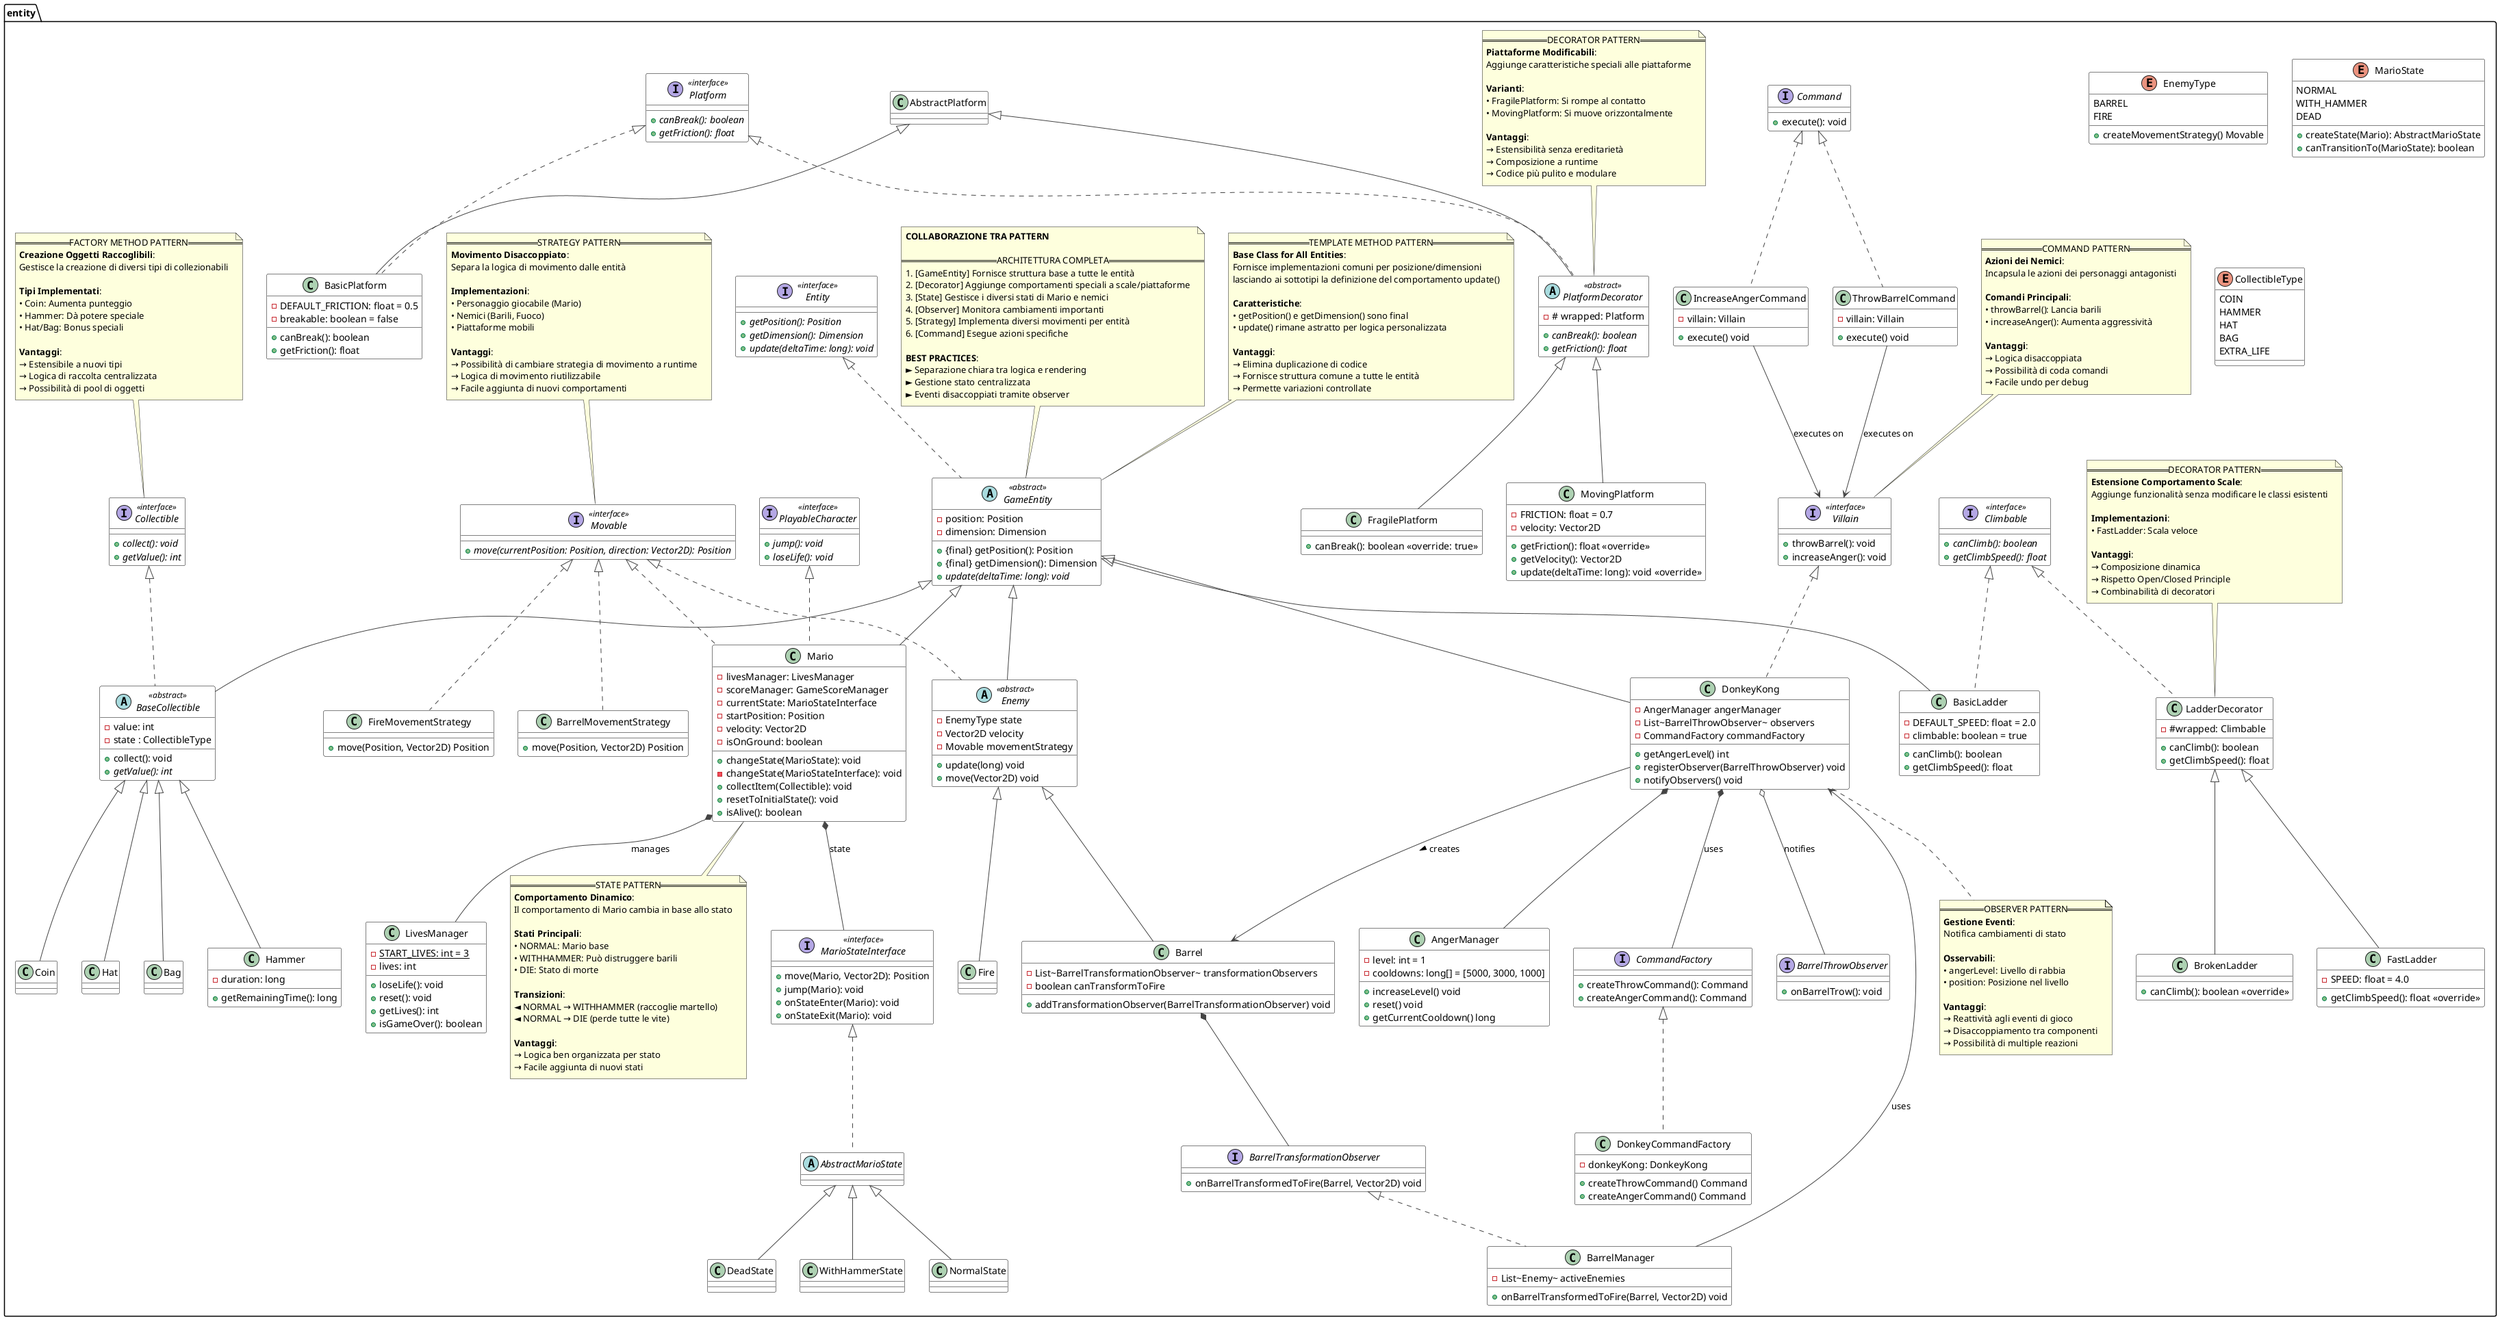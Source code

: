 @startuml coffeBreak.entity

    skinparam class {
        BackgroundColor White
        BorderColor Black
        ArrowColor #444
        NoteBackgroundColor #F9F9F9
    }

    package entity {

        interface Entity <<interface>> {
            + {abstract} getPosition(): Position
            + {abstract} getDimension(): Dimension
            + {abstract} update(deltaTime: long): void
        }

        abstract class GameEntity <<abstract>> implements Entity {
            - position: Position
            - dimension: Dimension
            + {final} getPosition(): Position
            + {final} getDimension(): Dimension
            + {abstract} update(deltaTime: long): void
        }

        interface Movable <<interface>> {
            +{abstract} move(currentPosition: Position, direction: Vector2D): Position
        }

        interface PlayableCharacter <<interface>> {
            + {abstract} jump(): void
            + {abstract} loseLife(): void
        }

        class Mario extends GameEntity implements PlayableCharacter, Movable {
            - livesManager: LivesManager
            - scoreManager: GameScoreManager
            - currentState: MarioStateInterface
            - startPosition: Position
            - velocity: Vector2D
            - isOnGround: boolean
            + changeState(MarioState): void
            - changeState(MarioStateInterface): void
            + collectItem(Collectible): void
            + resetToInitialState(): void
            + isAlive(): boolean
        }

        Mario *-- LivesManager : manages
        Mario *-- MarioStateInterface : state

        class LivesManager {
            - {static} START_LIVES: int = 3
            - lives: int
            + loseLife(): void
            + reset(): void
            + getLives(): int
            + isGameOver(): boolean
        }

        interface Villain <<interface>> {
            + throwBarrel(): void
            + increaseAnger(): void
        }

        class DonkeyKong extends GameEntity implements Villain {
            - AngerManager angerManager
            - List~BarrelThrowObserver~ observers
            - CommandFactory commandFactory
            + getAngerLevel() int
            + registerObserver(BarrelThrowObserver) void
            + notifyObservers() void
        }

        class AngerManager {
            - level: int = 1
            - cooldowns: long[] = [5000, 3000, 1000]
            + increaseLevel() void
            + reset() void
            + getCurrentCooldown() long
        }

        interface Command {
            + execute(): void
        }

        class ThrowBarrelCommand implements Command {
            - villain: Villain
            + execute() void
        }

        class IncreaseAngerCommand implements Command {
            - villain: Villain
            + execute() void
        }

        interface CommandFactory {
            + createThrowCommand(): Command
            + createAngerCommand(): Command
        }

        class DonkeyCommandFactory implements CommandFactory{
            - donkeyKong: DonkeyKong
            + createThrowCommand() Command
            + createAngerCommand() Command
        }

        interface BarrelThrowObserver {
            + onBarrelTrow(): void
        }

        DonkeyKong *-- AngerManager
        DonkeyKong *-- CommandFactory: uses
        DonkeyKong o-- BarrelThrowObserver: notifies
        ThrowBarrelCommand --> Villain: executes on
        IncreaseAngerCommand --> Villain: executes on
        DonkeyKong --> Barrel : creates >
        BarrelManager --> DonkeyKong : uses

        interface Collectible <<interface>> {
            + {abstract} collect(): void
            + {abstract} getValue(): int
        }

        abstract class BaseCollectible <<abstract>> extends GameEntity implements Collectible {
            - value: int
            - state : CollectibleType
            + collect(): void
            + {abstract} getValue(): int
        }

        class Coin extends BaseCollectible
        class Hat extends BaseCollectible
        class Bag extends BaseCollectible
        class Hammer extends BaseCollectible {
            - duration: long
            + getRemainingTime(): long
        }

        interface Climbable <<interface>> {
            + {abstract} canClimb(): boolean
            + {abstract} getClimbSpeed(): float
        }

        class BasicLadder extends GameEntity implements Climbable {
            -DEFAULT_SPEED: float = 2.0
            -climbable: boolean = true
            +canClimb(): boolean
            +getClimbSpeed(): float
        }

        class LadderDecorator implements Climbable {
            - #wrapped: Climbable
            + canClimb(): boolean
            + getClimbSpeed(): float
        }

        class FastLadder extends LadderDecorator {
            -SPEED: float = 4.0
            +getClimbSpeed(): float <<override>>
        }

        class BrokenLadder extends LadderDecorator{
            +canClimb(): boolean <<override>>
        }

        interface Platform <<interface>> {
            + {abstract} canBreak(): boolean
            + {abstract} getFriction(): float
        }

        class BasicPlatform extends AbstractPlatform implements Platform {
            -DEFAULT_FRICTION: float = 0.5
            -breakable: boolean = false
            +canBreak(): boolean
            +getFriction(): float
        }

        abstract class PlatformDecorator <<abstract>> extends AbstractPlatform implements Platform {
            - # wrapped: Platform
            + {abstract} canBreak(): boolean
            + {abstract} getFriction(): float
        }

        class FragilePlatform extends PlatformDecorator {
            + canBreak(): boolean <<override: true>>
        }

        class MovingPlatform extends PlatformDecorator {
            -FRICTION: float = 0.7
            -velocity: Vector2D
            +getFriction(): float <<override>>
            +getVelocity(): Vector2D
            +update(deltaTime: long): void <<override>>
        }

        abstract class Enemy <<abstract>> extends GameEntity implements Movable {
            - EnemyType state
            - Vector2D velocity
            - Movable movementStrategy
            + update(long) void
            + move(Vector2D) void
        }

        class Barrel extends Enemy {
            - List~BarrelTransformationObserver~ transformationObservers
            - boolean canTransformToFire
            + addTransformationObserver(BarrelTransformationObserver) void
        }
        class Fire extends Enemy

        class BarrelMovementStrategy implements Movable {
            + move(Position, Vector2D) Position
        }

        class FireMovementStrategy implements Movable {
            + move(Position, Vector2D) Position
        }

        interface BarrelTransformationObserver {
            + onBarrelTransformedToFire(Barrel, Vector2D) void
        }
        Barrel *-- BarrelTransformationObserver

        class BarrelManager implements BarrelTransformationObserver {
            - List~Enemy~ activeEnemies
            + onBarrelTransformedToFire(Barrel, Vector2D) void
        }

        interface MarioStateInterface <<interface>> {
            + move(Mario, Vector2D): Position
            + jump(Mario): void
            + onStateEnter(Mario): void
            + onStateExit(Mario): void
        }

        abstract class AbstractMarioState implements MarioStateInterface
        
        class NormalState extends AbstractMarioState
        class WithHammerState extends AbstractMarioState
        class DeadState extends AbstractMarioState

        enum EnemyType {
            BARREL
            FIRE
            + createMovementStrategy() Movable
        }

        enum MarioState {
            NORMAL
            WITH_HAMMER
            DEAD
            + createState(Mario): AbstractMarioState
            + canTransitionTo(MarioState): boolean
        } 

        enum CollectibleType {
            COIN
            HAMMER
            HAT
            BAG
            EXTRA_LIFE
        }  
        
        note top of GameEntity
            == TEMPLATE METHOD PATTERN ==
            **Base Class for All Entities**:
            Fornisce implementazioni comuni per posizione/dimensioni
            lasciando ai sottotipi la definizione del comportamento update()

            **Caratteristiche**:
            • getPosition() e getDimension() sono final
            • update() rimane astratto per logica personalizzata

            **Vantaggi**:
            → Elimina duplicazione di codice
            → Fornisce struttura comune a tutte le entità
            → Permette variazioni controllate
        end note
        note top of Movable
            == STRATEGY PATTERN ==
            **Movimento Disaccoppiato**:
            Separa la logica di movimento dalle entità

            **Implementazioni**:
            • Personaggio giocabile (Mario)
            • Nemici (Barili, Fuoco)
            • Piattaforme mobili

            **Vantaggi**:
            → Possibilità di cambiare strategia di movimento a runtime
            → Logica di movimento riutilizzabile
            → Facile aggiunta di nuovi comportamenti
        end note
        note bottom of Mario
            == STATE PATTERN ==
            **Comportamento Dinamico**:
            Il comportamento di Mario cambia in base allo stato

            **Stati Principali**:
            • NORMAL: Mario base
            • WITHHAMMER: Può distruggere barili
            • DIE: Stato di morte

            **Transizioni**:
            ◄ NORMAL → WITHHAMMER (raccoglie martello)
            ◄ NORMAL → DIE (perde tutte le vite)

            **Vantaggi**:
            → Logica ben organizzata per stato
            → Facile aggiunta di nuovi stati
        end note
        note top of Collectible
            == FACTORY METHOD PATTERN ==
            **Creazione Oggetti Raccoglibili**:
            Gestisce la creazione di diversi tipi di collezionabili

            **Tipi Implementati**:
            • Coin: Aumenta punteggio
            • Hammer: Dà potere speciale
            • Hat/Bag: Bonus speciali

            **Vantaggi**:
            → Estensibile a nuovi tipi
            → Logica di raccolta centralizzata
            → Possibilità di pool di oggetti
        end note
        note top of Villain
            == COMMAND PATTERN ==
            **Azioni dei Nemici**:
            Incapsula le azioni dei personaggi antagonisti

            **Comandi Principali**:
            • throwBarrel(): Lancia barili
            • increaseAnger(): Aumenta aggressività

            **Vantaggi**:
            → Logica disaccoppiata
            → Possibilità di coda comandi
            → Facile undo per debug
        end note
        note bottom of DonkeyKong
            == OBSERVER PATTERN ==
            **Gestione Eventi**:
            Notifica cambiamenti di stato

            **Osservabili**:
            • angerLevel: Livello di rabbia
            • position: Posizione nel livello

            **Vantaggi**:
            → Reattività agli eventi di gioco
            → Disaccoppiamento tra componenti
            → Possibilità di multiple reazioni
        end note
        note top of LadderDecorator
            == DECORATOR PATTERN ==
            **Estensione Comportamento Scale**:
            Aggiunge funzionalità senza modificare le classi esistenti

            **Implementazioni**:
            • FastLadder: Scala veloce

            **Vantaggi**:
            → Composizione dinamica
            → Rispetto Open/Closed Principle
            → Combinabilità di decoratori
        end note        
        note top of PlatformDecorator
            == DECORATOR PATTERN ==
            **Piattaforme Modificabili**:
            Aggiunge caratteristiche speciali alle piattaforme

            **Varianti**:
            • FragilePlatform: Si rompe al contatto
            • MovingPlatform: Si muove orizzontalmente

            **Vantaggi**:
            → Estensibilità senza ereditarietà
            → Composizione a runtime
            → Codice più pulito e modulare
        end note

        note as N1
            **COLLABORAZIONE TRA PATTERN**
            
            == ARCHITETTURA COMPLETA ==
            1. [GameEntity] Fornisce struttura base a tutte le entità
            2. [Decorator] Aggiunge comportamenti speciali a scale/piattaforme
            3. [State] Gestisce i diversi stati di Mario e nemici
            4. [Observer] Monitora cambiamenti importanti
            5. [Strategy] Implementa diversi movimenti per entità
            6. [Command] Esegue azioni specifiche
            
            **BEST PRACTICES**:
            ► Separazione chiara tra logica e rendering
            ► Gestione stato centralizzata
            ► Eventi disaccoppiati tramite observer
        end note
        N1 .. GameEntity
    }
@enduml
